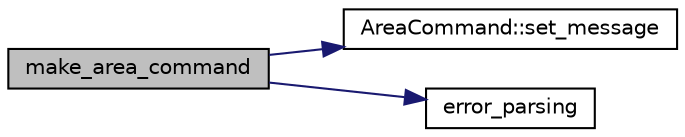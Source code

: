 digraph G
{
  edge [fontname="Helvetica",fontsize="10",labelfontname="Helvetica",labelfontsize="10"];
  node [fontname="Helvetica",fontsize="10",shape=record];
  rankdir="LR";
  Node1 [label="make_area_command",height=0.2,width=0.4,color="black", fillcolor="grey75", style="filled" fontcolor="black"];
  Node1 -> Node2 [color="midnightblue",fontsize="10",style="solid",fontname="Helvetica"];
  Node2 [label="AreaCommand::set_message",height=0.2,width=0.4,color="black", fillcolor="white", style="filled",URL="$class_area_command.html#a1a081291614ee6ff8c5841d2753b3b1b"];
  Node1 -> Node3 [color="midnightblue",fontsize="10",style="solid",fontname="Helvetica"];
  Node3 [label="error_parsing",height=0.2,width=0.4,color="black", fillcolor="white", style="filled",URL="$parser_8cpp.html#ab94991fee08560fa7428d41c2ead929f"];
}
